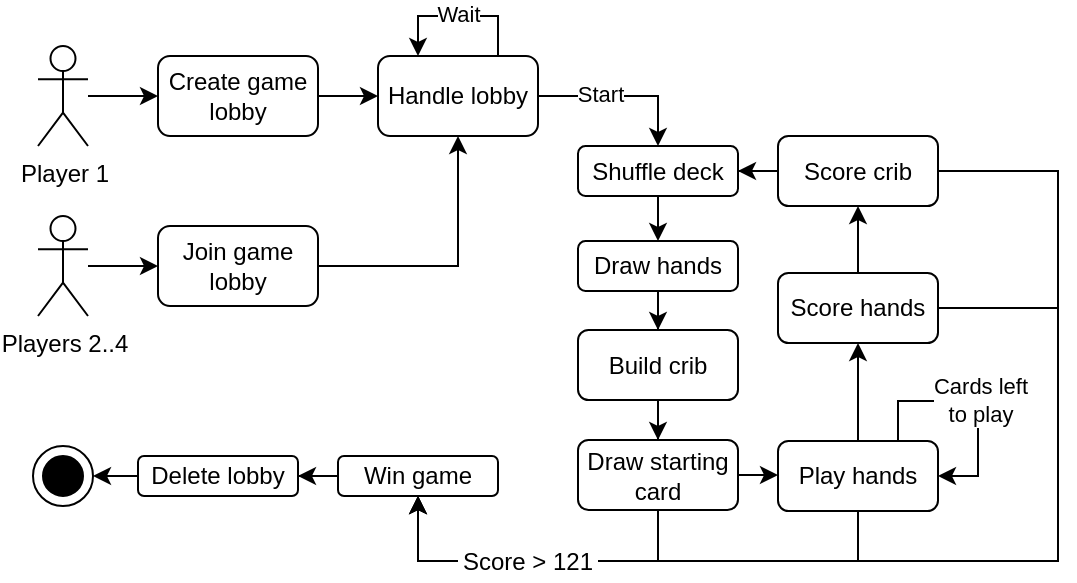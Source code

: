 <mxfile version="27.1.4">
  <diagram name="Page-1" id="yH4UyKNVZuMKFkK7Ok53">
    <mxGraphModel dx="826" dy="441" grid="1" gridSize="10" guides="1" tooltips="1" connect="1" arrows="1" fold="1" page="1" pageScale="1" pageWidth="827" pageHeight="1169" math="0" shadow="0">
      <root>
        <mxCell id="0" />
        <mxCell id="1" parent="0" />
        <mxCell id="nCzMF_A1OV3WEUSn2PfO-6" style="edgeStyle=orthogonalEdgeStyle;rounded=0;orthogonalLoop=1;jettySize=auto;html=1;entryX=0;entryY=0.5;entryDx=0;entryDy=0;" parent="1" source="nCzMF_A1OV3WEUSn2PfO-1" target="nCzMF_A1OV3WEUSn2PfO-4" edge="1">
          <mxGeometry relative="1" as="geometry" />
        </mxCell>
        <mxCell id="nCzMF_A1OV3WEUSn2PfO-1" value="Player 1" style="shape=umlActor;verticalLabelPosition=bottom;verticalAlign=top;html=1;outlineConnect=0;" parent="1" vertex="1">
          <mxGeometry x="90" y="65" width="25" height="50" as="geometry" />
        </mxCell>
        <mxCell id="nCzMF_A1OV3WEUSn2PfO-9" style="edgeStyle=orthogonalEdgeStyle;rounded=0;orthogonalLoop=1;jettySize=auto;html=1;entryX=0;entryY=0.5;entryDx=0;entryDy=0;" parent="1" source="nCzMF_A1OV3WEUSn2PfO-4" target="nCzMF_A1OV3WEUSn2PfO-8" edge="1">
          <mxGeometry relative="1" as="geometry" />
        </mxCell>
        <mxCell id="nCzMF_A1OV3WEUSn2PfO-4" value="Create game lobby" style="rounded=1;whiteSpace=wrap;html=1;" parent="1" vertex="1">
          <mxGeometry x="150" y="70" width="80" height="40" as="geometry" />
        </mxCell>
        <mxCell id="nCzMF_A1OV3WEUSn2PfO-62" style="edgeStyle=orthogonalEdgeStyle;rounded=0;orthogonalLoop=1;jettySize=auto;html=1;entryX=0.5;entryY=0;entryDx=0;entryDy=0;" parent="1" source="nCzMF_A1OV3WEUSn2PfO-8" target="nCzMF_A1OV3WEUSn2PfO-22" edge="1">
          <mxGeometry relative="1" as="geometry">
            <Array as="points">
              <mxPoint x="400" y="90" />
            </Array>
          </mxGeometry>
        </mxCell>
        <mxCell id="nCzMF_A1OV3WEUSn2PfO-63" value="Start" style="edgeLabel;html=1;align=center;verticalAlign=middle;resizable=0;points=[];" parent="nCzMF_A1OV3WEUSn2PfO-62" vertex="1" connectable="0">
          <mxGeometry x="-0.265" y="1" relative="1" as="geometry">
            <mxPoint as="offset" />
          </mxGeometry>
        </mxCell>
        <mxCell id="nCzMF_A1OV3WEUSn2PfO-8" value="Handle lobby" style="rounded=1;whiteSpace=wrap;html=1;" parent="1" vertex="1">
          <mxGeometry x="260" y="70" width="80" height="40" as="geometry" />
        </mxCell>
        <mxCell id="nCzMF_A1OV3WEUSn2PfO-15" style="edgeStyle=orthogonalEdgeStyle;rounded=0;orthogonalLoop=1;jettySize=auto;html=1;entryX=0;entryY=0.5;entryDx=0;entryDy=0;" parent="1" source="nCzMF_A1OV3WEUSn2PfO-11" target="nCzMF_A1OV3WEUSn2PfO-14" edge="1">
          <mxGeometry relative="1" as="geometry" />
        </mxCell>
        <mxCell id="nCzMF_A1OV3WEUSn2PfO-11" value="Players 2..4" style="shape=umlActor;verticalLabelPosition=bottom;verticalAlign=top;html=1;outlineConnect=0;" parent="1" vertex="1">
          <mxGeometry x="90" y="150" width="25" height="50" as="geometry" />
        </mxCell>
        <mxCell id="nCzMF_A1OV3WEUSn2PfO-16" style="edgeStyle=orthogonalEdgeStyle;rounded=0;orthogonalLoop=1;jettySize=auto;html=1;entryX=0.5;entryY=1;entryDx=0;entryDy=0;" parent="1" source="nCzMF_A1OV3WEUSn2PfO-14" target="nCzMF_A1OV3WEUSn2PfO-8" edge="1">
          <mxGeometry relative="1" as="geometry" />
        </mxCell>
        <mxCell id="nCzMF_A1OV3WEUSn2PfO-14" value="Join game lobby" style="rounded=1;whiteSpace=wrap;html=1;" parent="1" vertex="1">
          <mxGeometry x="150" y="155" width="80" height="40" as="geometry" />
        </mxCell>
        <mxCell id="nCzMF_A1OV3WEUSn2PfO-17" style="edgeStyle=orthogonalEdgeStyle;rounded=0;orthogonalLoop=1;jettySize=auto;html=1;exitX=0.75;exitY=0;exitDx=0;exitDy=0;entryX=0.25;entryY=0;entryDx=0;entryDy=0;" parent="1" source="nCzMF_A1OV3WEUSn2PfO-8" target="nCzMF_A1OV3WEUSn2PfO-8" edge="1">
          <mxGeometry relative="1" as="geometry">
            <Array as="points">
              <mxPoint x="320" y="50" />
              <mxPoint x="280" y="50" />
            </Array>
          </mxGeometry>
        </mxCell>
        <mxCell id="nCzMF_A1OV3WEUSn2PfO-18" value="Wait" style="edgeLabel;html=1;align=center;verticalAlign=middle;resizable=0;points=[];" parent="nCzMF_A1OV3WEUSn2PfO-17" vertex="1" connectable="0">
          <mxGeometry x="-0.172" y="-1" relative="1" as="geometry">
            <mxPoint x="-7" as="offset" />
          </mxGeometry>
        </mxCell>
        <mxCell id="nCzMF_A1OV3WEUSn2PfO-27" style="edgeStyle=orthogonalEdgeStyle;rounded=0;orthogonalLoop=1;jettySize=auto;html=1;entryX=0.5;entryY=0;entryDx=0;entryDy=0;" parent="1" source="nCzMF_A1OV3WEUSn2PfO-22" target="nCzMF_A1OV3WEUSn2PfO-25" edge="1">
          <mxGeometry relative="1" as="geometry" />
        </mxCell>
        <mxCell id="nCzMF_A1OV3WEUSn2PfO-22" value="Shuffle deck" style="rounded=1;whiteSpace=wrap;html=1;" parent="1" vertex="1">
          <mxGeometry x="360" y="115" width="80" height="25" as="geometry" />
        </mxCell>
        <mxCell id="oiFgTZFBRbPovsUpCb8z-10" style="edgeStyle=orthogonalEdgeStyle;rounded=0;orthogonalLoop=1;jettySize=auto;html=1;entryX=0.5;entryY=0;entryDx=0;entryDy=0;" edge="1" parent="1" source="nCzMF_A1OV3WEUSn2PfO-25" target="nCzMF_A1OV3WEUSn2PfO-30">
          <mxGeometry relative="1" as="geometry" />
        </mxCell>
        <mxCell id="nCzMF_A1OV3WEUSn2PfO-25" value="Draw hands" style="rounded=1;whiteSpace=wrap;html=1;" parent="1" vertex="1">
          <mxGeometry x="360" y="162.5" width="80" height="25" as="geometry" />
        </mxCell>
        <mxCell id="oiFgTZFBRbPovsUpCb8z-12" style="edgeStyle=orthogonalEdgeStyle;rounded=0;orthogonalLoop=1;jettySize=auto;html=1;entryX=0;entryY=0.5;entryDx=0;entryDy=0;" edge="1" parent="1" source="nCzMF_A1OV3WEUSn2PfO-28" target="nCzMF_A1OV3WEUSn2PfO-32">
          <mxGeometry relative="1" as="geometry" />
        </mxCell>
        <mxCell id="nCzMF_A1OV3WEUSn2PfO-28" value="Draw starting card" style="rounded=1;whiteSpace=wrap;html=1;" parent="1" vertex="1">
          <mxGeometry x="360" y="262" width="80" height="35" as="geometry" />
        </mxCell>
        <mxCell id="oiFgTZFBRbPovsUpCb8z-11" style="edgeStyle=orthogonalEdgeStyle;rounded=0;orthogonalLoop=1;jettySize=auto;html=1;entryX=0.5;entryY=0;entryDx=0;entryDy=0;" edge="1" parent="1" source="nCzMF_A1OV3WEUSn2PfO-30" target="nCzMF_A1OV3WEUSn2PfO-28">
          <mxGeometry relative="1" as="geometry" />
        </mxCell>
        <mxCell id="nCzMF_A1OV3WEUSn2PfO-30" value="Build crib" style="rounded=1;whiteSpace=wrap;html=1;" parent="1" vertex="1">
          <mxGeometry x="360" y="207" width="80" height="35" as="geometry" />
        </mxCell>
        <mxCell id="nCzMF_A1OV3WEUSn2PfO-44" style="edgeStyle=orthogonalEdgeStyle;rounded=0;orthogonalLoop=1;jettySize=auto;html=1;entryX=0.5;entryY=1;entryDx=0;entryDy=0;" parent="1" source="nCzMF_A1OV3WEUSn2PfO-32" target="nCzMF_A1OV3WEUSn2PfO-38" edge="1">
          <mxGeometry relative="1" as="geometry" />
        </mxCell>
        <mxCell id="nCzMF_A1OV3WEUSn2PfO-57" style="edgeStyle=orthogonalEdgeStyle;rounded=0;orthogonalLoop=1;jettySize=auto;html=1;entryX=0.5;entryY=1;entryDx=0;entryDy=0;" parent="1" source="nCzMF_A1OV3WEUSn2PfO-32" target="nCzMF_A1OV3WEUSn2PfO-47" edge="1">
          <mxGeometry relative="1" as="geometry">
            <Array as="points">
              <mxPoint x="500" y="322.5" />
              <mxPoint x="280" y="322.5" />
            </Array>
          </mxGeometry>
        </mxCell>
        <mxCell id="nCzMF_A1OV3WEUSn2PfO-32" value="Play hands" style="rounded=1;whiteSpace=wrap;html=1;" parent="1" vertex="1">
          <mxGeometry x="460" y="262.5" width="80" height="35" as="geometry" />
        </mxCell>
        <mxCell id="nCzMF_A1OV3WEUSn2PfO-41" style="edgeStyle=orthogonalEdgeStyle;rounded=0;orthogonalLoop=1;jettySize=auto;html=1;entryX=0.5;entryY=1;entryDx=0;entryDy=0;" parent="1" source="nCzMF_A1OV3WEUSn2PfO-38" target="nCzMF_A1OV3WEUSn2PfO-40" edge="1">
          <mxGeometry relative="1" as="geometry" />
        </mxCell>
        <mxCell id="nCzMF_A1OV3WEUSn2PfO-54" style="edgeStyle=orthogonalEdgeStyle;rounded=0;orthogonalLoop=1;jettySize=auto;html=1;entryX=0.5;entryY=1;entryDx=0;entryDy=0;" parent="1" source="nCzMF_A1OV3WEUSn2PfO-38" target="nCzMF_A1OV3WEUSn2PfO-47" edge="1">
          <mxGeometry relative="1" as="geometry">
            <Array as="points">
              <mxPoint x="600" y="196.5" />
              <mxPoint x="600" y="322.5" />
              <mxPoint x="280" y="322.5" />
            </Array>
          </mxGeometry>
        </mxCell>
        <mxCell id="nCzMF_A1OV3WEUSn2PfO-38" value="Score hands" style="rounded=1;whiteSpace=wrap;html=1;" parent="1" vertex="1">
          <mxGeometry x="460" y="178.5" width="80" height="35" as="geometry" />
        </mxCell>
        <mxCell id="nCzMF_A1OV3WEUSn2PfO-43" style="edgeStyle=orthogonalEdgeStyle;rounded=0;orthogonalLoop=1;jettySize=auto;html=1;entryX=1;entryY=0.5;entryDx=0;entryDy=0;" parent="1" source="nCzMF_A1OV3WEUSn2PfO-40" target="nCzMF_A1OV3WEUSn2PfO-22" edge="1">
          <mxGeometry relative="1" as="geometry" />
        </mxCell>
        <mxCell id="nCzMF_A1OV3WEUSn2PfO-56" style="edgeStyle=orthogonalEdgeStyle;rounded=0;orthogonalLoop=1;jettySize=auto;html=1;entryX=0.5;entryY=1;entryDx=0;entryDy=0;" parent="1" source="nCzMF_A1OV3WEUSn2PfO-40" target="nCzMF_A1OV3WEUSn2PfO-47" edge="1">
          <mxGeometry relative="1" as="geometry">
            <Array as="points">
              <mxPoint x="600" y="127.5" />
              <mxPoint x="600" y="322.5" />
              <mxPoint x="280" y="322.5" />
            </Array>
          </mxGeometry>
        </mxCell>
        <mxCell id="nCzMF_A1OV3WEUSn2PfO-40" value="Score crib" style="rounded=1;whiteSpace=wrap;html=1;" parent="1" vertex="1">
          <mxGeometry x="460" y="110" width="80" height="35" as="geometry" />
        </mxCell>
        <mxCell id="nCzMF_A1OV3WEUSn2PfO-45" style="edgeStyle=orthogonalEdgeStyle;rounded=0;orthogonalLoop=1;jettySize=auto;html=1;exitX=0.75;exitY=0;exitDx=0;exitDy=0;entryX=1;entryY=0.5;entryDx=0;entryDy=0;" parent="1" source="nCzMF_A1OV3WEUSn2PfO-32" target="nCzMF_A1OV3WEUSn2PfO-32" edge="1">
          <mxGeometry relative="1" as="geometry">
            <Array as="points">
              <mxPoint x="520" y="242.5" />
              <mxPoint x="560" y="242.5" />
              <mxPoint x="560" y="280.5" />
            </Array>
          </mxGeometry>
        </mxCell>
        <mxCell id="nCzMF_A1OV3WEUSn2PfO-46" value="Cards left&lt;div&gt;to play&lt;/div&gt;" style="edgeLabel;html=1;align=center;verticalAlign=middle;resizable=0;points=[];" parent="nCzMF_A1OV3WEUSn2PfO-45" vertex="1" connectable="0">
          <mxGeometry x="-0.278" relative="1" as="geometry">
            <mxPoint x="18" y="-1" as="offset" />
          </mxGeometry>
        </mxCell>
        <mxCell id="nCzMF_A1OV3WEUSn2PfO-51" style="edgeStyle=orthogonalEdgeStyle;rounded=0;orthogonalLoop=1;jettySize=auto;html=1;entryX=1;entryY=0.5;entryDx=0;entryDy=0;" parent="1" source="nCzMF_A1OV3WEUSn2PfO-47" target="nCzMF_A1OV3WEUSn2PfO-48" edge="1">
          <mxGeometry relative="1" as="geometry" />
        </mxCell>
        <mxCell id="nCzMF_A1OV3WEUSn2PfO-47" value="Win game" style="rounded=1;whiteSpace=wrap;html=1;" parent="1" vertex="1">
          <mxGeometry x="240" y="270" width="80" height="20" as="geometry" />
        </mxCell>
        <mxCell id="nCzMF_A1OV3WEUSn2PfO-66" style="edgeStyle=orthogonalEdgeStyle;rounded=0;orthogonalLoop=1;jettySize=auto;html=1;entryX=1;entryY=0.5;entryDx=0;entryDy=0;" parent="1" source="nCzMF_A1OV3WEUSn2PfO-48" target="nCzMF_A1OV3WEUSn2PfO-64" edge="1">
          <mxGeometry relative="1" as="geometry" />
        </mxCell>
        <mxCell id="nCzMF_A1OV3WEUSn2PfO-48" value="Delete lobby" style="rounded=1;whiteSpace=wrap;html=1;" parent="1" vertex="1">
          <mxGeometry x="140" y="270" width="80" height="20" as="geometry" />
        </mxCell>
        <mxCell id="nCzMF_A1OV3WEUSn2PfO-58" value="Score &amp;gt; 121" style="text;html=1;align=center;verticalAlign=middle;whiteSpace=wrap;rounded=0;fillColor=default;" parent="1" vertex="1">
          <mxGeometry x="300" y="312.5" width="70" height="20" as="geometry" />
        </mxCell>
        <mxCell id="nCzMF_A1OV3WEUSn2PfO-64" value="" style="ellipse;whiteSpace=wrap;html=1;aspect=fixed;" parent="1" vertex="1">
          <mxGeometry x="87.5" y="265" width="30" height="30" as="geometry" />
        </mxCell>
        <mxCell id="nCzMF_A1OV3WEUSn2PfO-65" value="" style="ellipse;whiteSpace=wrap;html=1;aspect=fixed;fillColor=#000000;" parent="1" vertex="1">
          <mxGeometry x="92.5" y="270" width="20" height="20" as="geometry" />
        </mxCell>
        <mxCell id="oiFgTZFBRbPovsUpCb8z-9" value="" style="endArrow=none;html=1;rounded=0;" edge="1" parent="1" target="nCzMF_A1OV3WEUSn2PfO-28">
          <mxGeometry width="50" height="50" relative="1" as="geometry">
            <mxPoint x="400" y="323" as="sourcePoint" />
            <mxPoint x="400" y="300" as="targetPoint" />
          </mxGeometry>
        </mxCell>
      </root>
    </mxGraphModel>
  </diagram>
</mxfile>
